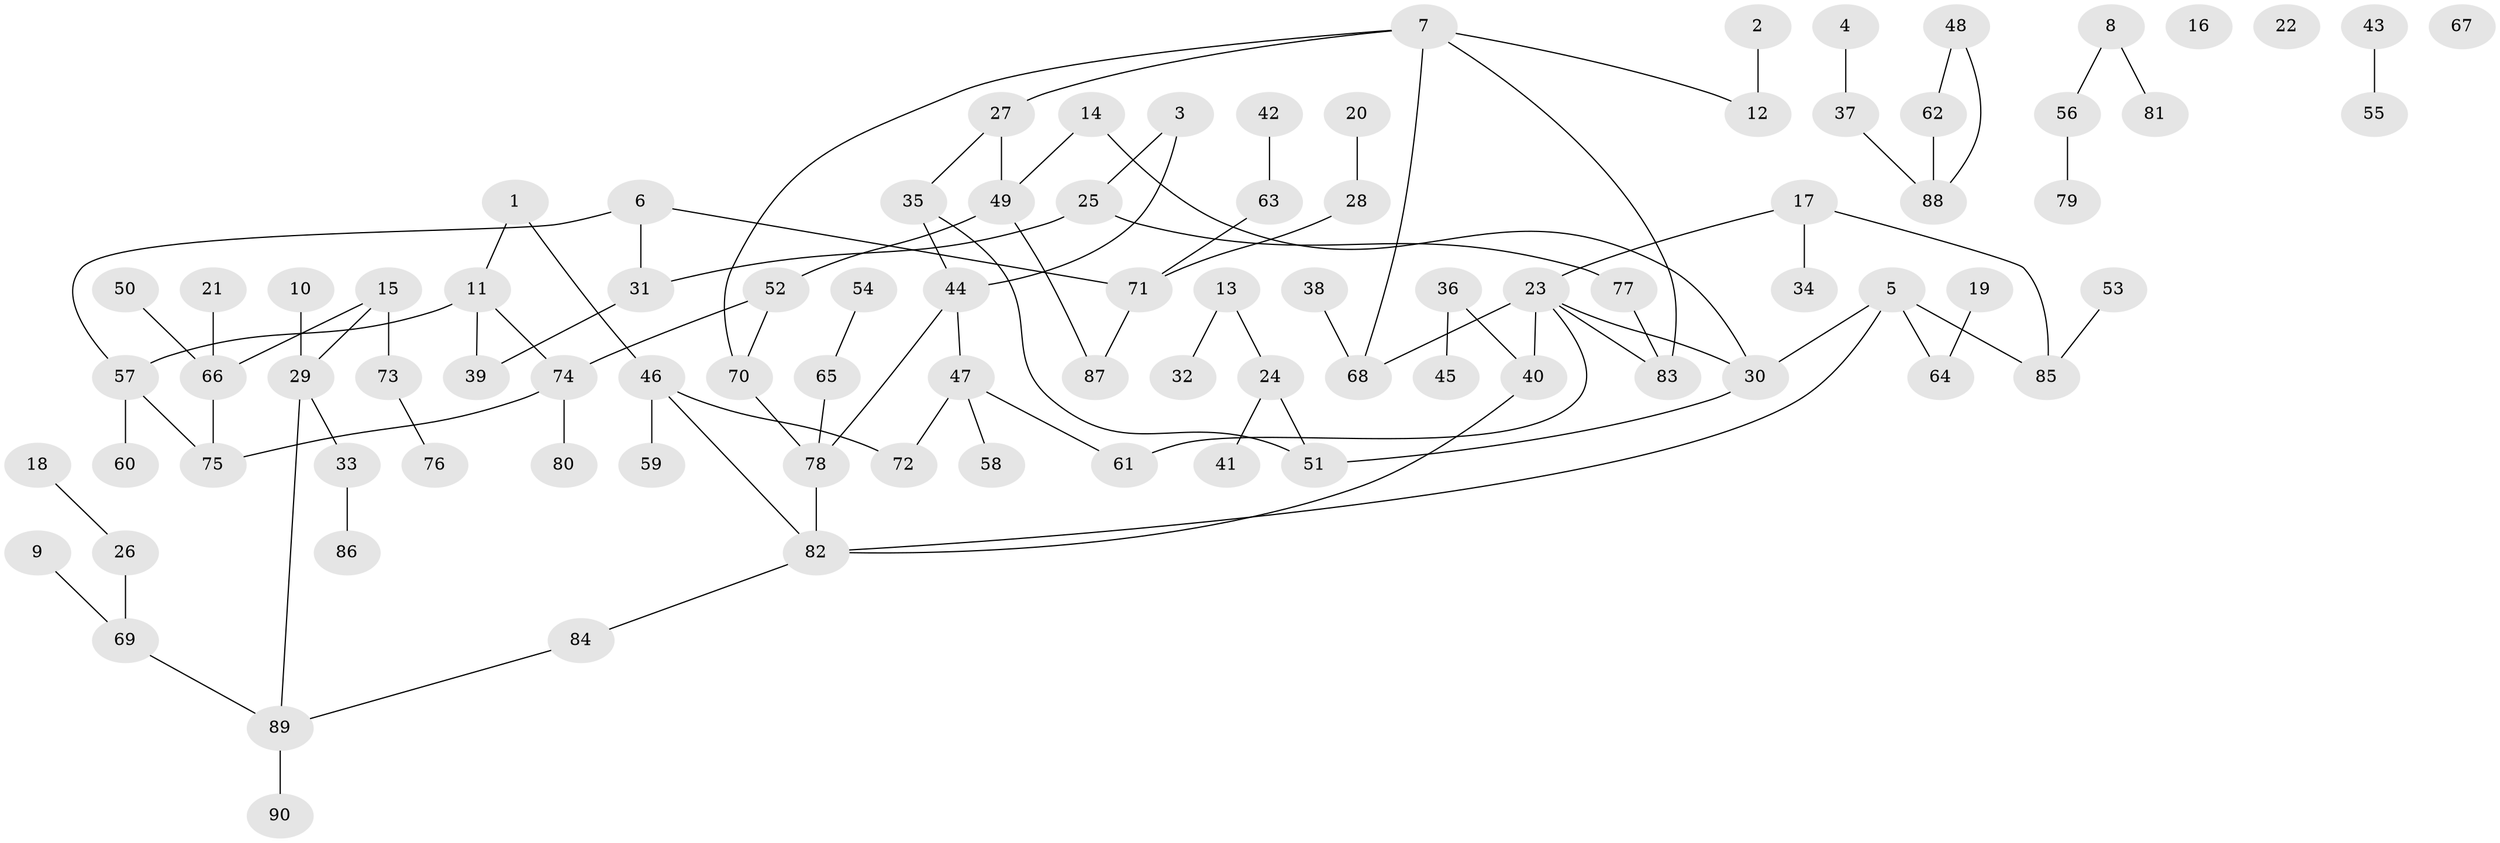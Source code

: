 // Generated by graph-tools (version 1.1) at 2025/13/03/09/25 04:13:05]
// undirected, 90 vertices, 101 edges
graph export_dot {
graph [start="1"]
  node [color=gray90,style=filled];
  1;
  2;
  3;
  4;
  5;
  6;
  7;
  8;
  9;
  10;
  11;
  12;
  13;
  14;
  15;
  16;
  17;
  18;
  19;
  20;
  21;
  22;
  23;
  24;
  25;
  26;
  27;
  28;
  29;
  30;
  31;
  32;
  33;
  34;
  35;
  36;
  37;
  38;
  39;
  40;
  41;
  42;
  43;
  44;
  45;
  46;
  47;
  48;
  49;
  50;
  51;
  52;
  53;
  54;
  55;
  56;
  57;
  58;
  59;
  60;
  61;
  62;
  63;
  64;
  65;
  66;
  67;
  68;
  69;
  70;
  71;
  72;
  73;
  74;
  75;
  76;
  77;
  78;
  79;
  80;
  81;
  82;
  83;
  84;
  85;
  86;
  87;
  88;
  89;
  90;
  1 -- 11;
  1 -- 46;
  2 -- 12;
  3 -- 25;
  3 -- 44;
  4 -- 37;
  5 -- 30;
  5 -- 64;
  5 -- 82;
  5 -- 85;
  6 -- 31;
  6 -- 57;
  6 -- 71;
  7 -- 12;
  7 -- 27;
  7 -- 68;
  7 -- 70;
  7 -- 83;
  8 -- 56;
  8 -- 81;
  9 -- 69;
  10 -- 29;
  11 -- 39;
  11 -- 57;
  11 -- 74;
  13 -- 24;
  13 -- 32;
  14 -- 30;
  14 -- 49;
  15 -- 29;
  15 -- 66;
  15 -- 73;
  17 -- 23;
  17 -- 34;
  17 -- 85;
  18 -- 26;
  19 -- 64;
  20 -- 28;
  21 -- 66;
  23 -- 30;
  23 -- 40;
  23 -- 61;
  23 -- 68;
  23 -- 83;
  24 -- 41;
  24 -- 51;
  25 -- 31;
  25 -- 77;
  26 -- 69;
  27 -- 35;
  27 -- 49;
  28 -- 71;
  29 -- 33;
  29 -- 89;
  30 -- 51;
  31 -- 39;
  33 -- 86;
  35 -- 44;
  35 -- 51;
  36 -- 40;
  36 -- 45;
  37 -- 88;
  38 -- 68;
  40 -- 82;
  42 -- 63;
  43 -- 55;
  44 -- 47;
  44 -- 78;
  46 -- 59;
  46 -- 72;
  46 -- 82;
  47 -- 58;
  47 -- 61;
  47 -- 72;
  48 -- 62;
  48 -- 88;
  49 -- 52;
  49 -- 87;
  50 -- 66;
  52 -- 70;
  52 -- 74;
  53 -- 85;
  54 -- 65;
  56 -- 79;
  57 -- 60;
  57 -- 75;
  62 -- 88;
  63 -- 71;
  65 -- 78;
  66 -- 75;
  69 -- 89;
  70 -- 78;
  71 -- 87;
  73 -- 76;
  74 -- 75;
  74 -- 80;
  77 -- 83;
  78 -- 82;
  82 -- 84;
  84 -- 89;
  89 -- 90;
}
